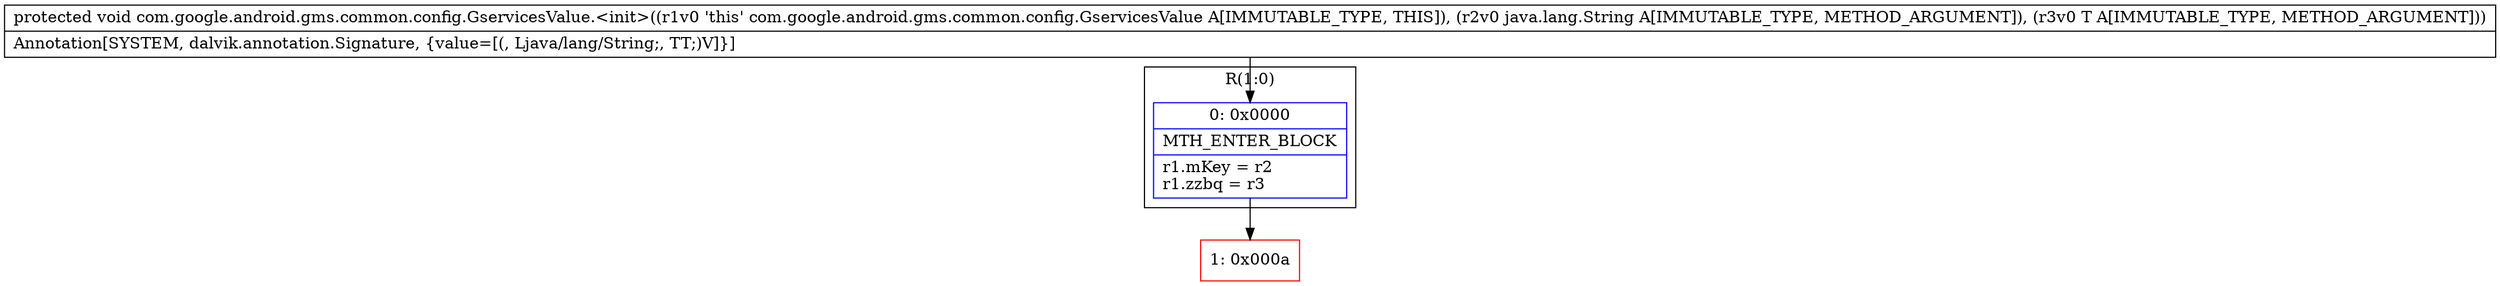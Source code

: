 digraph "CFG forcom.google.android.gms.common.config.GservicesValue.\<init\>(Ljava\/lang\/String;Ljava\/lang\/Object;)V" {
subgraph cluster_Region_1229739229 {
label = "R(1:0)";
node [shape=record,color=blue];
Node_0 [shape=record,label="{0\:\ 0x0000|MTH_ENTER_BLOCK\l|r1.mKey = r2\lr1.zzbq = r3\l}"];
}
Node_1 [shape=record,color=red,label="{1\:\ 0x000a}"];
MethodNode[shape=record,label="{protected void com.google.android.gms.common.config.GservicesValue.\<init\>((r1v0 'this' com.google.android.gms.common.config.GservicesValue A[IMMUTABLE_TYPE, THIS]), (r2v0 java.lang.String A[IMMUTABLE_TYPE, METHOD_ARGUMENT]), (r3v0 T A[IMMUTABLE_TYPE, METHOD_ARGUMENT]))  | Annotation[SYSTEM, dalvik.annotation.Signature, \{value=[(, Ljava\/lang\/String;, TT;)V]\}]\l}"];
MethodNode -> Node_0;
Node_0 -> Node_1;
}


